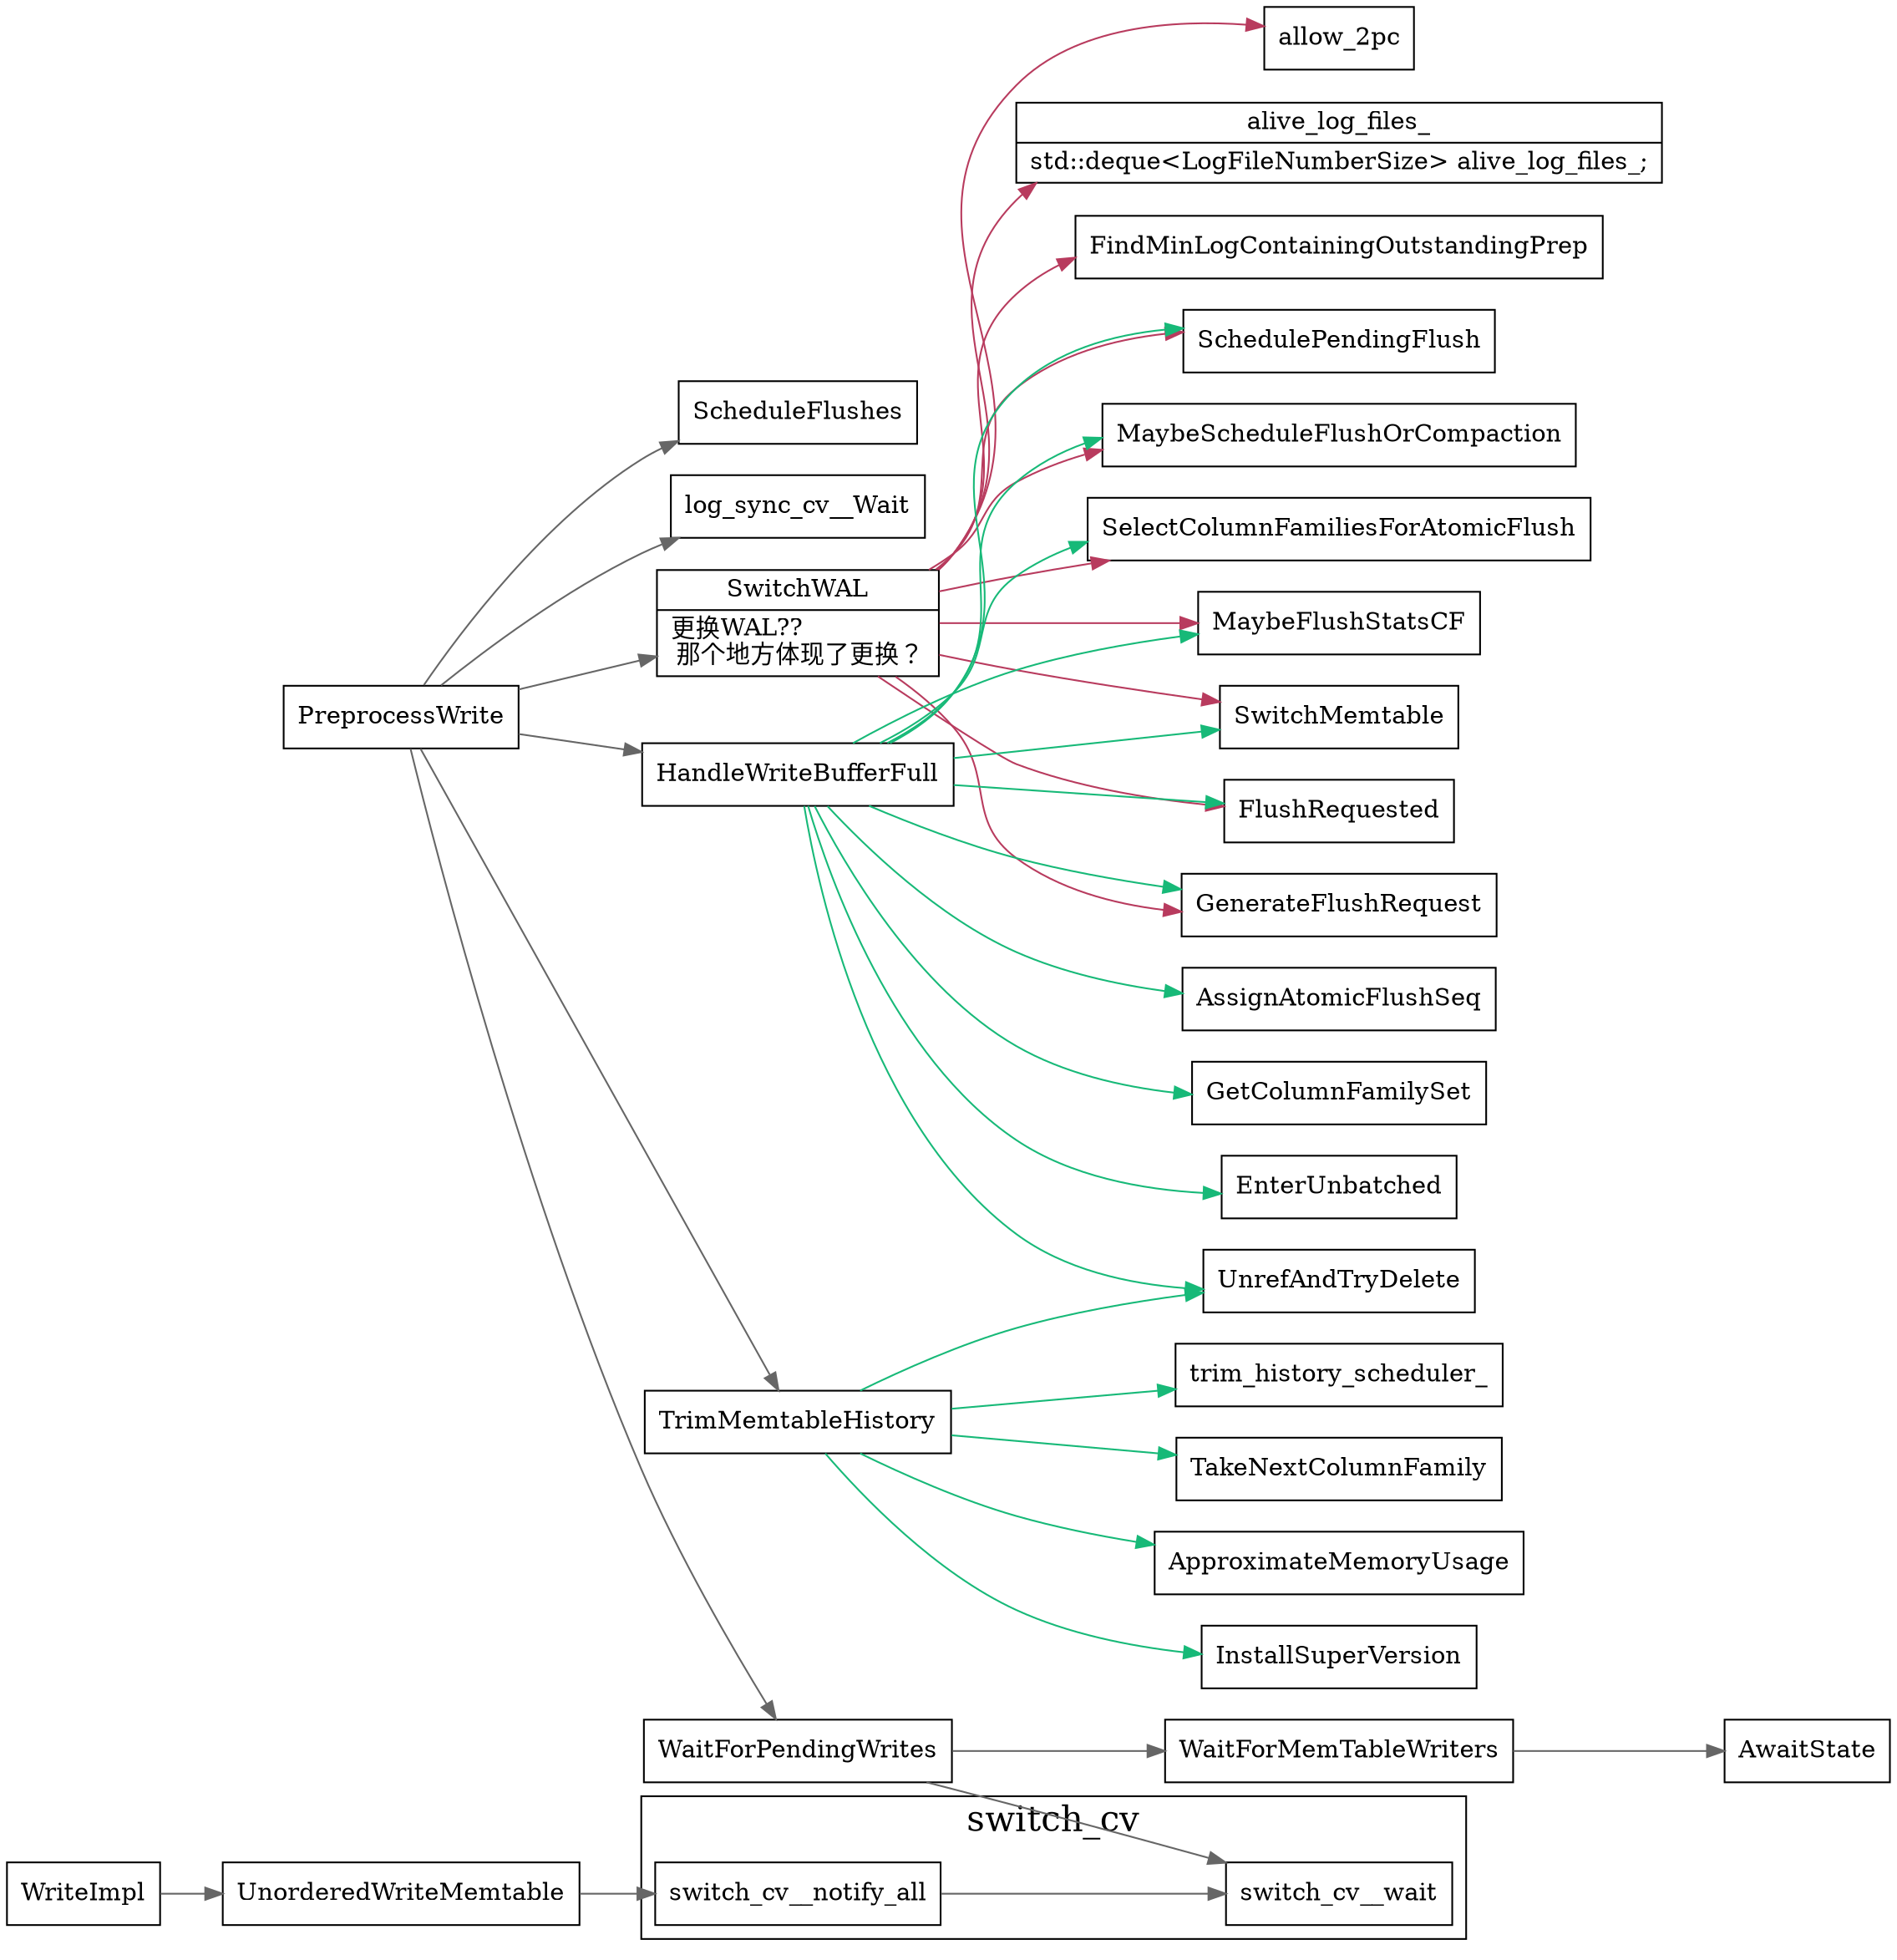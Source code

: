 digraph preprocess {
  node[shape=box];
  edge[color=gray40];
  newrank=true;
  rankdir=LR;
  PreprocessWrite -> {
    SwitchWAL;
    WaitForPendingWrites;
    HandleWriteBufferFull;
    TrimMemtableHistory;
    ScheduleFlushes;
    log_sync_cv__Wait;
  }

  SwitchWAL[shape="record";
    label="{{
      SwitchWAL|
      更换WAL??\l
      那个地方体现了更换？\l
    }}";
  ];

  SwitchWAL -> {
    alive_log_files_;
    FindMinLogContainingOutstandingPrep;
    allow_2pc;
    SelectColumnFamiliesForAtomicFlush;
    MaybeFlushStatsCF;
    SwitchMemtable;
    FlushRequested;
    GenerateFlushRequest;
    SchedulePendingFlush;
    MaybeScheduleFlushOrCompaction;
  }[color="#b83b5e"]

  alive_log_files_[shape="record";
    label="{{
      alive_log_files_|
        std::deque\<LogFileNumberSize\> alive_log_files_;
    }}";
  ];
  WaitForPendingWrites -> {
    WaitForMemTableWriters;
    switch_cv__wait;
  }
  //switch_cv信号量
  WriteImpl -> UnorderedWriteMemtable -> {
    switch_cv__notify_all;
  }
  subgraph cluster_switch_cv {
    graph[label="switch_cv";fontsize=20;];
    switch_cv__notify_all -> switch_cv__wait;
  }

  WaitForMemTableWriters ->  {
    AwaitState
  }

  HandleWriteBufferFull -> {
    SelectColumnFamiliesForAtomicFlush;
    GetColumnFamilySet;
    MaybeFlushStatsCF;
    EnterUnbatched;
    SwitchMemtable;
    UnrefAndTryDelete;
    AssignAtomicFlushSeq;
    FlushRequested;
    GenerateFlushRequest;
    SchedulePendingFlush;
    MaybeScheduleFlushOrCompaction;
  }[color="#17b978"];


  TrimMemtableHistory -> {
    trim_history_scheduler_;
    TakeNextColumnFamily;
    ApproximateMemoryUsage;
    InstallSuperVersion;
    UnrefAndTryDelete;
  }[color="#17b978"];

}
